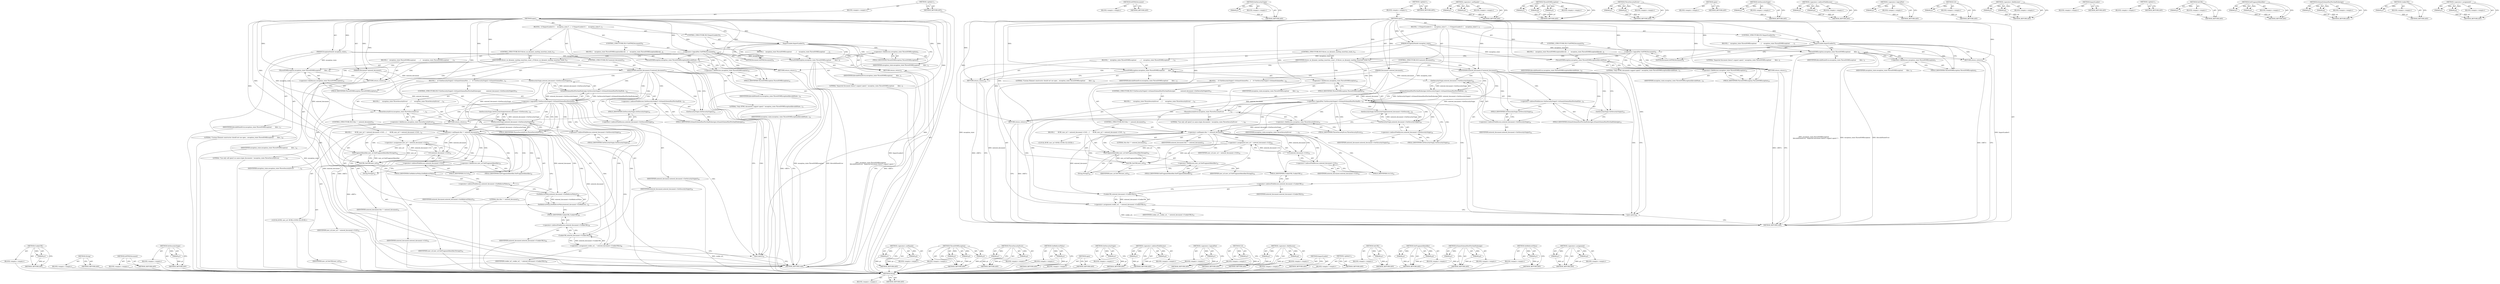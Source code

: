 digraph "&lt;operator&gt;.assignment" {
vulnerable_186 [label=<(METHOD,String)>];
vulnerable_187 [label=<(BLOCK,&lt;empty&gt;,&lt;empty&gt;)>];
vulnerable_188 [label=<(METHOD_RETURN,ANY)>];
vulnerable_141 [label=<(METHOD,IsHTMLDocument)>];
vulnerable_142 [label=<(BLOCK,&lt;empty&gt;,&lt;empty&gt;)>];
vulnerable_143 [label=<(METHOD_RETURN,ANY)>];
vulnerable_163 [label=<(METHOD,SetSecurityOrigin)>];
vulnerable_164 [label=<(PARAM,p1)>];
vulnerable_165 [label=<(BLOCK,&lt;empty&gt;,&lt;empty&gt;)>];
vulnerable_166 [label=<(METHOD_RETURN,ANY)>];
vulnerable_6 [label=<(METHOD,&lt;global&gt;)<SUB>1</SUB>>];
vulnerable_7 [label=<(BLOCK,&lt;empty&gt;,&lt;empty&gt;)<SUB>1</SUB>>];
vulnerable_8 [label=<(METHOD,open)<SUB>1</SUB>>];
vulnerable_9 [label=<(PARAM,Document* entered_document)<SUB>1</SUB>>];
vulnerable_10 [label=<(PARAM,ExceptionState&amp; exception_state)<SUB>2</SUB>>];
vulnerable_11 [label=<(BLOCK,{
  if (ImportLoader()) {
    exception_state.T...,{
  if (ImportLoader()) {
    exception_state.T...)<SUB>2</SUB>>];
vulnerable_12 [label=<(CONTROL_STRUCTURE,IF,if (ImportLoader()))<SUB>3</SUB>>];
vulnerable_13 [label=<(ImportLoader,ImportLoader())<SUB>3</SUB>>];
vulnerable_14 [label=<(BLOCK,{
    exception_state.ThrowDOMException(
      ...,{
    exception_state.ThrowDOMException(
      ...)<SUB>3</SUB>>];
vulnerable_15 [label=<(ThrowDOMException,exception_state.ThrowDOMException(
        kInv...)<SUB>4</SUB>>];
vulnerable_16 [label=<(&lt;operator&gt;.fieldAccess,exception_state.ThrowDOMException)<SUB>4</SUB>>];
vulnerable_17 [label=<(IDENTIFIER,exception_state,exception_state.ThrowDOMException(
        kInv...)<SUB>4</SUB>>];
vulnerable_18 [label=<(FIELD_IDENTIFIER,ThrowDOMException,ThrowDOMException)<SUB>4</SUB>>];
vulnerable_19 [label=<(IDENTIFIER,kInvalidStateError,exception_state.ThrowDOMException(
        kInv...)<SUB>5</SUB>>];
vulnerable_20 [label=<(LITERAL,&quot;Imported document doesn't support open().&quot;,exception_state.ThrowDOMException(
        kInv...)<SUB>5</SUB>>];
vulnerable_21 [label=<(RETURN,return;,return;)<SUB>6</SUB>>];
vulnerable_22 [label=<(CONTROL_STRUCTURE,IF,if (!IsHTMLDocument()))<SUB>9</SUB>>];
vulnerable_23 [label=<(&lt;operator&gt;.logicalNot,!IsHTMLDocument())<SUB>9</SUB>>];
vulnerable_24 [label=<(IsHTMLDocument,IsHTMLDocument())<SUB>9</SUB>>];
vulnerable_25 [label=<(BLOCK,{
    exception_state.ThrowDOMException(kInvali...,{
    exception_state.ThrowDOMException(kInvali...)<SUB>9</SUB>>];
vulnerable_26 [label=<(ThrowDOMException,exception_state.ThrowDOMException(kInvalidState...)<SUB>10</SUB>>];
vulnerable_27 [label=<(&lt;operator&gt;.fieldAccess,exception_state.ThrowDOMException)<SUB>10</SUB>>];
vulnerable_28 [label=<(IDENTIFIER,exception_state,exception_state.ThrowDOMException(kInvalidState...)<SUB>10</SUB>>];
vulnerable_29 [label=<(FIELD_IDENTIFIER,ThrowDOMException,ThrowDOMException)<SUB>10</SUB>>];
vulnerable_30 [label=<(IDENTIFIER,kInvalidStateError,exception_state.ThrowDOMException(kInvalidState...)<SUB>10</SUB>>];
vulnerable_31 [label=<(LITERAL,&quot;Only HTML documents support open().&quot;,exception_state.ThrowDOMException(kInvalidState...)<SUB>11</SUB>>];
vulnerable_32 [label=<(RETURN,return;,return;)<SUB>12</SUB>>];
vulnerable_33 [label=<(CONTROL_STRUCTURE,IF,if (throw_on_dynamic_markup_insertion_count_))<SUB>15</SUB>>];
vulnerable_34 [label=<(IDENTIFIER,throw_on_dynamic_markup_insertion_count_,if (throw_on_dynamic_markup_insertion_count_))<SUB>15</SUB>>];
vulnerable_35 [label=<(BLOCK,{
    exception_state.ThrowDOMException(
      ...,{
    exception_state.ThrowDOMException(
      ...)<SUB>15</SUB>>];
vulnerable_36 [label=<(ThrowDOMException,exception_state.ThrowDOMException(
        kInv...)<SUB>16</SUB>>];
vulnerable_37 [label=<(&lt;operator&gt;.fieldAccess,exception_state.ThrowDOMException)<SUB>16</SUB>>];
vulnerable_38 [label=<(IDENTIFIER,exception_state,exception_state.ThrowDOMException(
        kInv...)<SUB>16</SUB>>];
vulnerable_39 [label=<(FIELD_IDENTIFIER,ThrowDOMException,ThrowDOMException)<SUB>16</SUB>>];
vulnerable_40 [label=<(IDENTIFIER,kInvalidStateError,exception_state.ThrowDOMException(
        kInv...)<SUB>17</SUB>>];
vulnerable_41 [label=<(LITERAL,&quot;Custom Element constructor should not use open...,exception_state.ThrowDOMException(
        kInv...)<SUB>18</SUB>>];
vulnerable_42 [label=<(RETURN,return;,return;)<SUB>19</SUB>>];
vulnerable_43 [label=<(CONTROL_STRUCTURE,IF,if (entered_document))<SUB>22</SUB>>];
vulnerable_44 [label=<(IDENTIFIER,entered_document,if (entered_document))<SUB>22</SUB>>];
vulnerable_45 [label=<(BLOCK,{
    if (!GetSecurityOrigin()-&gt;IsSameSchemeHos...,{
    if (!GetSecurityOrigin()-&gt;IsSameSchemeHos...)<SUB>22</SUB>>];
vulnerable_46 [label=<(CONTROL_STRUCTURE,IF,if (!GetSecurityOrigin()-&gt;IsSameSchemeHostPortAndSuborigin(
            entered_document-&gt;GetSecurityOrigin())))<SUB>23</SUB>>];
vulnerable_47 [label=<(&lt;operator&gt;.logicalNot,!GetSecurityOrigin()-&gt;IsSameSchemeHostPortAndSu...)<SUB>23</SUB>>];
vulnerable_48 [label=<(IsSameSchemeHostPortAndSuborigin,GetSecurityOrigin()-&gt;IsSameSchemeHostPortAndSub...)<SUB>23</SUB>>];
vulnerable_49 [label=<(&lt;operator&gt;.indirectFieldAccess,GetSecurityOrigin()-&gt;IsSameSchemeHostPortAndSub...)<SUB>23</SUB>>];
vulnerable_50 [label=<(GetSecurityOrigin,GetSecurityOrigin())<SUB>23</SUB>>];
vulnerable_51 [label=<(FIELD_IDENTIFIER,IsSameSchemeHostPortAndSuborigin,IsSameSchemeHostPortAndSuborigin)<SUB>23</SUB>>];
vulnerable_52 [label=<(GetSecurityOrigin,entered_document-&gt;GetSecurityOrigin())<SUB>24</SUB>>];
vulnerable_53 [label=<(&lt;operator&gt;.indirectFieldAccess,entered_document-&gt;GetSecurityOrigin)<SUB>24</SUB>>];
vulnerable_54 [label=<(IDENTIFIER,entered_document,entered_document-&gt;GetSecurityOrigin())<SUB>24</SUB>>];
vulnerable_55 [label=<(FIELD_IDENTIFIER,GetSecurityOrigin,GetSecurityOrigin)<SUB>24</SUB>>];
vulnerable_56 [label=<(BLOCK,{
      exception_state.ThrowSecurityError(
   ...,{
      exception_state.ThrowSecurityError(
   ...)<SUB>24</SUB>>];
vulnerable_57 [label=<(ThrowSecurityError,exception_state.ThrowSecurityError(
          &quot;...)<SUB>25</SUB>>];
vulnerable_58 [label=<(&lt;operator&gt;.fieldAccess,exception_state.ThrowSecurityError)<SUB>25</SUB>>];
vulnerable_59 [label=<(IDENTIFIER,exception_state,exception_state.ThrowSecurityError(
          &quot;...)<SUB>25</SUB>>];
vulnerable_60 [label=<(FIELD_IDENTIFIER,ThrowSecurityError,ThrowSecurityError)<SUB>25</SUB>>];
vulnerable_61 [label=<(LITERAL,&quot;Can only call open() on same-origin documents.&quot;,exception_state.ThrowSecurityError(
          &quot;...)<SUB>26</SUB>>];
vulnerable_62 [label=<(RETURN,return;,return;)<SUB>27</SUB>>];
vulnerable_63 [label=<(SetSecurityOrigin,SetSecurityOrigin(entered_document-&gt;GetSecurity...)<SUB>29</SUB>>];
vulnerable_64 [label=<(GetSecurityOrigin,entered_document-&gt;GetSecurityOrigin())<SUB>29</SUB>>];
vulnerable_65 [label=<(&lt;operator&gt;.indirectFieldAccess,entered_document-&gt;GetSecurityOrigin)<SUB>29</SUB>>];
vulnerable_66 [label=<(IDENTIFIER,entered_document,entered_document-&gt;GetSecurityOrigin())<SUB>29</SUB>>];
vulnerable_67 [label=<(FIELD_IDENTIFIER,GetSecurityOrigin,GetSecurityOrigin)<SUB>29</SUB>>];
vulnerable_68 [label=<(CONTROL_STRUCTURE,IF,if (this != entered_document))<SUB>31</SUB>>];
vulnerable_69 [label=<(&lt;operator&gt;.notEquals,this != entered_document)<SUB>31</SUB>>];
vulnerable_70 [label=<(LITERAL,this,this != entered_document)<SUB>31</SUB>>];
vulnerable_71 [label=<(IDENTIFIER,entered_document,this != entered_document)<SUB>31</SUB>>];
vulnerable_72 [label=<(BLOCK,{
       KURL new_url = entered_document-&gt;Url()...,{
       KURL new_url = entered_document-&gt;Url()...)<SUB>31</SUB>>];
vulnerable_73 [label="<(LOCAL,KURL new_url: KURL)<SUB>32</SUB>>"];
vulnerable_74 [label=<(&lt;operator&gt;.assignment,new_url = entered_document-&gt;Url())<SUB>32</SUB>>];
vulnerable_75 [label=<(IDENTIFIER,new_url,new_url = entered_document-&gt;Url())<SUB>32</SUB>>];
vulnerable_76 [label=<(Url,entered_document-&gt;Url())<SUB>32</SUB>>];
vulnerable_77 [label=<(&lt;operator&gt;.indirectFieldAccess,entered_document-&gt;Url)<SUB>32</SUB>>];
vulnerable_78 [label=<(IDENTIFIER,entered_document,entered_document-&gt;Url())<SUB>32</SUB>>];
vulnerable_79 [label=<(FIELD_IDENTIFIER,Url,Url)<SUB>32</SUB>>];
vulnerable_80 [label=<(SetFragmentIdentifier,new_url.SetFragmentIdentifier(String()))<SUB>33</SUB>>];
vulnerable_81 [label=<(&lt;operator&gt;.fieldAccess,new_url.SetFragmentIdentifier)<SUB>33</SUB>>];
vulnerable_82 [label=<(IDENTIFIER,new_url,new_url.SetFragmentIdentifier(String()))<SUB>33</SUB>>];
vulnerable_83 [label=<(FIELD_IDENTIFIER,SetFragmentIdentifier,SetFragmentIdentifier)<SUB>33</SUB>>];
vulnerable_84 [label=<(String,String())<SUB>33</SUB>>];
vulnerable_85 [label=<(SetURL,SetURL(new_url))<SUB>34</SUB>>];
vulnerable_86 [label=<(IDENTIFIER,new_url,SetURL(new_url))<SUB>34</SUB>>];
vulnerable_87 [label=<(&lt;operator&gt;.assignment,cookie_url_ = entered_document-&gt;CookieURL())<SUB>37</SUB>>];
vulnerable_88 [label=<(IDENTIFIER,cookie_url_,cookie_url_ = entered_document-&gt;CookieURL())<SUB>37</SUB>>];
vulnerable_89 [label=<(CookieURL,entered_document-&gt;CookieURL())<SUB>37</SUB>>];
vulnerable_90 [label=<(&lt;operator&gt;.indirectFieldAccess,entered_document-&gt;CookieURL)<SUB>37</SUB>>];
vulnerable_91 [label=<(IDENTIFIER,entered_document,entered_document-&gt;CookieURL())<SUB>37</SUB>>];
vulnerable_92 [label=<(FIELD_IDENTIFIER,CookieURL,CookieURL)<SUB>37</SUB>>];
vulnerable_93 [label=<(open,open())<SUB>40</SUB>>];
vulnerable_94 [label=<(METHOD_RETURN,void)<SUB>1</SUB>>];
vulnerable_96 [label=<(METHOD_RETURN,ANY)<SUB>1</SUB>>];
vulnerable_167 [label=<(METHOD,&lt;operator&gt;.notEquals)>];
vulnerable_168 [label=<(PARAM,p1)>];
vulnerable_169 [label=<(PARAM,p2)>];
vulnerable_170 [label=<(BLOCK,&lt;empty&gt;,&lt;empty&gt;)>];
vulnerable_171 [label=<(METHOD_RETURN,ANY)>];
vulnerable_126 [label=<(METHOD,ThrowDOMException)>];
vulnerable_127 [label=<(PARAM,p1)>];
vulnerable_128 [label=<(PARAM,p2)>];
vulnerable_129 [label=<(PARAM,p3)>];
vulnerable_130 [label=<(BLOCK,&lt;empty&gt;,&lt;empty&gt;)>];
vulnerable_131 [label=<(METHOD_RETURN,ANY)>];
vulnerable_158 [label=<(METHOD,ThrowSecurityError)>];
vulnerable_159 [label=<(PARAM,p1)>];
vulnerable_160 [label=<(PARAM,p2)>];
vulnerable_161 [label=<(BLOCK,&lt;empty&gt;,&lt;empty&gt;)>];
vulnerable_162 [label=<(METHOD_RETURN,ANY)>];
vulnerable_197 [label=<(METHOD,open)>];
vulnerable_198 [label=<(BLOCK,&lt;empty&gt;,&lt;empty&gt;)>];
vulnerable_199 [label=<(METHOD_RETURN,ANY)>];
vulnerable_154 [label=<(METHOD,GetSecurityOrigin)>];
vulnerable_155 [label=<(PARAM,p1)>];
vulnerable_156 [label=<(BLOCK,&lt;empty&gt;,&lt;empty&gt;)>];
vulnerable_157 [label=<(METHOD_RETURN,ANY)>];
vulnerable_149 [label=<(METHOD,&lt;operator&gt;.indirectFieldAccess)>];
vulnerable_150 [label=<(PARAM,p1)>];
vulnerable_151 [label=<(PARAM,p2)>];
vulnerable_152 [label=<(BLOCK,&lt;empty&gt;,&lt;empty&gt;)>];
vulnerable_153 [label=<(METHOD_RETURN,ANY)>];
vulnerable_137 [label=<(METHOD,&lt;operator&gt;.logicalNot)>];
vulnerable_138 [label=<(PARAM,p1)>];
vulnerable_139 [label=<(BLOCK,&lt;empty&gt;,&lt;empty&gt;)>];
vulnerable_140 [label=<(METHOD_RETURN,ANY)>];
vulnerable_177 [label=<(METHOD,Url)>];
vulnerable_178 [label=<(PARAM,p1)>];
vulnerable_179 [label=<(BLOCK,&lt;empty&gt;,&lt;empty&gt;)>];
vulnerable_180 [label=<(METHOD_RETURN,ANY)>];
vulnerable_132 [label=<(METHOD,&lt;operator&gt;.fieldAccess)>];
vulnerable_133 [label=<(PARAM,p1)>];
vulnerable_134 [label=<(PARAM,p2)>];
vulnerable_135 [label=<(BLOCK,&lt;empty&gt;,&lt;empty&gt;)>];
vulnerable_136 [label=<(METHOD_RETURN,ANY)>];
vulnerable_123 [label=<(METHOD,ImportLoader)>];
vulnerable_124 [label=<(BLOCK,&lt;empty&gt;,&lt;empty&gt;)>];
vulnerable_125 [label=<(METHOD_RETURN,ANY)>];
vulnerable_117 [label=<(METHOD,&lt;global&gt;)<SUB>1</SUB>>];
vulnerable_118 [label=<(BLOCK,&lt;empty&gt;,&lt;empty&gt;)>];
vulnerable_119 [label=<(METHOD_RETURN,ANY)>];
vulnerable_189 [label=<(METHOD,SetURL)>];
vulnerable_190 [label=<(PARAM,p1)>];
vulnerable_191 [label=<(BLOCK,&lt;empty&gt;,&lt;empty&gt;)>];
vulnerable_192 [label=<(METHOD_RETURN,ANY)>];
vulnerable_181 [label=<(METHOD,SetFragmentIdentifier)>];
vulnerable_182 [label=<(PARAM,p1)>];
vulnerable_183 [label=<(PARAM,p2)>];
vulnerable_184 [label=<(BLOCK,&lt;empty&gt;,&lt;empty&gt;)>];
vulnerable_185 [label=<(METHOD_RETURN,ANY)>];
vulnerable_144 [label=<(METHOD,IsSameSchemeHostPortAndSuborigin)>];
vulnerable_145 [label=<(PARAM,p1)>];
vulnerable_146 [label=<(PARAM,p2)>];
vulnerable_147 [label=<(BLOCK,&lt;empty&gt;,&lt;empty&gt;)>];
vulnerable_148 [label=<(METHOD_RETURN,ANY)>];
vulnerable_193 [label=<(METHOD,CookieURL)>];
vulnerable_194 [label=<(PARAM,p1)>];
vulnerable_195 [label=<(BLOCK,&lt;empty&gt;,&lt;empty&gt;)>];
vulnerable_196 [label=<(METHOD_RETURN,ANY)>];
vulnerable_172 [label=<(METHOD,&lt;operator&gt;.assignment)>];
vulnerable_173 [label=<(PARAM,p1)>];
vulnerable_174 [label=<(PARAM,p2)>];
vulnerable_175 [label=<(BLOCK,&lt;empty&gt;,&lt;empty&gt;)>];
vulnerable_176 [label=<(METHOD_RETURN,ANY)>];
fixed_206 [label=<(METHOD,CookieURL)>];
fixed_207 [label=<(PARAM,p1)>];
fixed_208 [label=<(BLOCK,&lt;empty&gt;,&lt;empty&gt;)>];
fixed_209 [label=<(METHOD_RETURN,ANY)>];
fixed_191 [label=<(METHOD,String)>];
fixed_192 [label=<(BLOCK,&lt;empty&gt;,&lt;empty&gt;)>];
fixed_193 [label=<(METHOD_RETURN,ANY)>];
fixed_146 [label=<(METHOD,IsHTMLDocument)>];
fixed_147 [label=<(BLOCK,&lt;empty&gt;,&lt;empty&gt;)>];
fixed_148 [label=<(METHOD_RETURN,ANY)>];
fixed_168 [label=<(METHOD,SetSecurityOrigin)>];
fixed_169 [label=<(PARAM,p1)>];
fixed_170 [label=<(BLOCK,&lt;empty&gt;,&lt;empty&gt;)>];
fixed_171 [label=<(METHOD_RETURN,ANY)>];
fixed_6 [label=<(METHOD,&lt;global&gt;)<SUB>1</SUB>>];
fixed_7 [label=<(BLOCK,&lt;empty&gt;,&lt;empty&gt;)<SUB>1</SUB>>];
fixed_8 [label=<(METHOD,open)<SUB>1</SUB>>];
fixed_9 [label=<(PARAM,Document* entered_document)<SUB>1</SUB>>];
fixed_10 [label=<(PARAM,ExceptionState&amp; exception_state)<SUB>2</SUB>>];
fixed_11 [label=<(BLOCK,{
  if (ImportLoader()) {
    exception_state.T...,{
  if (ImportLoader()) {
    exception_state.T...)<SUB>2</SUB>>];
fixed_12 [label=<(CONTROL_STRUCTURE,IF,if (ImportLoader()))<SUB>3</SUB>>];
fixed_13 [label=<(ImportLoader,ImportLoader())<SUB>3</SUB>>];
fixed_14 [label=<(BLOCK,{
    exception_state.ThrowDOMException(
      ...,{
    exception_state.ThrowDOMException(
      ...)<SUB>3</SUB>>];
fixed_15 [label=<(ThrowDOMException,exception_state.ThrowDOMException(
        kInv...)<SUB>4</SUB>>];
fixed_16 [label=<(&lt;operator&gt;.fieldAccess,exception_state.ThrowDOMException)<SUB>4</SUB>>];
fixed_17 [label=<(IDENTIFIER,exception_state,exception_state.ThrowDOMException(
        kInv...)<SUB>4</SUB>>];
fixed_18 [label=<(FIELD_IDENTIFIER,ThrowDOMException,ThrowDOMException)<SUB>4</SUB>>];
fixed_19 [label=<(IDENTIFIER,kInvalidStateError,exception_state.ThrowDOMException(
        kInv...)<SUB>5</SUB>>];
fixed_20 [label=<(LITERAL,&quot;Imported document doesn't support open().&quot;,exception_state.ThrowDOMException(
        kInv...)<SUB>5</SUB>>];
fixed_21 [label=<(RETURN,return;,return;)<SUB>6</SUB>>];
fixed_22 [label=<(CONTROL_STRUCTURE,IF,if (!IsHTMLDocument()))<SUB>9</SUB>>];
fixed_23 [label=<(&lt;operator&gt;.logicalNot,!IsHTMLDocument())<SUB>9</SUB>>];
fixed_24 [label=<(IsHTMLDocument,IsHTMLDocument())<SUB>9</SUB>>];
fixed_25 [label=<(BLOCK,{
    exception_state.ThrowDOMException(kInvali...,{
    exception_state.ThrowDOMException(kInvali...)<SUB>9</SUB>>];
fixed_26 [label=<(ThrowDOMException,exception_state.ThrowDOMException(kInvalidState...)<SUB>10</SUB>>];
fixed_27 [label=<(&lt;operator&gt;.fieldAccess,exception_state.ThrowDOMException)<SUB>10</SUB>>];
fixed_28 [label=<(IDENTIFIER,exception_state,exception_state.ThrowDOMException(kInvalidState...)<SUB>10</SUB>>];
fixed_29 [label=<(FIELD_IDENTIFIER,ThrowDOMException,ThrowDOMException)<SUB>10</SUB>>];
fixed_30 [label=<(IDENTIFIER,kInvalidStateError,exception_state.ThrowDOMException(kInvalidState...)<SUB>10</SUB>>];
fixed_31 [label=<(LITERAL,&quot;Only HTML documents support open().&quot;,exception_state.ThrowDOMException(kInvalidState...)<SUB>11</SUB>>];
fixed_32 [label=<(RETURN,return;,return;)<SUB>12</SUB>>];
fixed_33 [label=<(CONTROL_STRUCTURE,IF,if (throw_on_dynamic_markup_insertion_count_))<SUB>15</SUB>>];
fixed_34 [label=<(IDENTIFIER,throw_on_dynamic_markup_insertion_count_,if (throw_on_dynamic_markup_insertion_count_))<SUB>15</SUB>>];
fixed_35 [label=<(BLOCK,{
    exception_state.ThrowDOMException(
      ...,{
    exception_state.ThrowDOMException(
      ...)<SUB>15</SUB>>];
fixed_36 [label=<(ThrowDOMException,exception_state.ThrowDOMException(
        kInv...)<SUB>16</SUB>>];
fixed_37 [label=<(&lt;operator&gt;.fieldAccess,exception_state.ThrowDOMException)<SUB>16</SUB>>];
fixed_38 [label=<(IDENTIFIER,exception_state,exception_state.ThrowDOMException(
        kInv...)<SUB>16</SUB>>];
fixed_39 [label=<(FIELD_IDENTIFIER,ThrowDOMException,ThrowDOMException)<SUB>16</SUB>>];
fixed_40 [label=<(IDENTIFIER,kInvalidStateError,exception_state.ThrowDOMException(
        kInv...)<SUB>17</SUB>>];
fixed_41 [label=<(LITERAL,&quot;Custom Element constructor should not use open...,exception_state.ThrowDOMException(
        kInv...)<SUB>18</SUB>>];
fixed_42 [label=<(RETURN,return;,return;)<SUB>19</SUB>>];
fixed_43 [label=<(CONTROL_STRUCTURE,IF,if (entered_document))<SUB>22</SUB>>];
fixed_44 [label=<(IDENTIFIER,entered_document,if (entered_document))<SUB>22</SUB>>];
fixed_45 [label=<(BLOCK,{
    if (!GetSecurityOrigin()-&gt;IsSameSchemeHos...,{
    if (!GetSecurityOrigin()-&gt;IsSameSchemeHos...)<SUB>22</SUB>>];
fixed_46 [label=<(CONTROL_STRUCTURE,IF,if (!GetSecurityOrigin()-&gt;IsSameSchemeHostPortAndSuborigin(
            entered_document-&gt;GetSecurityOrigin())))<SUB>23</SUB>>];
fixed_47 [label=<(&lt;operator&gt;.logicalNot,!GetSecurityOrigin()-&gt;IsSameSchemeHostPortAndSu...)<SUB>23</SUB>>];
fixed_48 [label=<(IsSameSchemeHostPortAndSuborigin,GetSecurityOrigin()-&gt;IsSameSchemeHostPortAndSub...)<SUB>23</SUB>>];
fixed_49 [label=<(&lt;operator&gt;.indirectFieldAccess,GetSecurityOrigin()-&gt;IsSameSchemeHostPortAndSub...)<SUB>23</SUB>>];
fixed_50 [label=<(GetSecurityOrigin,GetSecurityOrigin())<SUB>23</SUB>>];
fixed_51 [label=<(FIELD_IDENTIFIER,IsSameSchemeHostPortAndSuborigin,IsSameSchemeHostPortAndSuborigin)<SUB>23</SUB>>];
fixed_52 [label=<(GetSecurityOrigin,entered_document-&gt;GetSecurityOrigin())<SUB>24</SUB>>];
fixed_53 [label=<(&lt;operator&gt;.indirectFieldAccess,entered_document-&gt;GetSecurityOrigin)<SUB>24</SUB>>];
fixed_54 [label=<(IDENTIFIER,entered_document,entered_document-&gt;GetSecurityOrigin())<SUB>24</SUB>>];
fixed_55 [label=<(FIELD_IDENTIFIER,GetSecurityOrigin,GetSecurityOrigin)<SUB>24</SUB>>];
fixed_56 [label=<(BLOCK,{
      exception_state.ThrowSecurityError(
   ...,{
      exception_state.ThrowSecurityError(
   ...)<SUB>24</SUB>>];
fixed_57 [label=<(ThrowSecurityError,exception_state.ThrowSecurityError(
          &quot;...)<SUB>25</SUB>>];
fixed_58 [label=<(&lt;operator&gt;.fieldAccess,exception_state.ThrowSecurityError)<SUB>25</SUB>>];
fixed_59 [label=<(IDENTIFIER,exception_state,exception_state.ThrowSecurityError(
          &quot;...)<SUB>25</SUB>>];
fixed_60 [label=<(FIELD_IDENTIFIER,ThrowSecurityError,ThrowSecurityError)<SUB>25</SUB>>];
fixed_61 [label=<(LITERAL,&quot;Can only call open() on same-origin documents.&quot;,exception_state.ThrowSecurityError(
          &quot;...)<SUB>26</SUB>>];
fixed_62 [label=<(RETURN,return;,return;)<SUB>27</SUB>>];
fixed_63 [label=<(SetSecurityOrigin,SetSecurityOrigin(entered_document-&gt;GetSecurity...)<SUB>29</SUB>>];
fixed_64 [label=<(GetSecurityOrigin,entered_document-&gt;GetSecurityOrigin())<SUB>29</SUB>>];
fixed_65 [label=<(&lt;operator&gt;.indirectFieldAccess,entered_document-&gt;GetSecurityOrigin)<SUB>29</SUB>>];
fixed_66 [label=<(IDENTIFIER,entered_document,entered_document-&gt;GetSecurityOrigin())<SUB>29</SUB>>];
fixed_67 [label=<(FIELD_IDENTIFIER,GetSecurityOrigin,GetSecurityOrigin)<SUB>29</SUB>>];
fixed_68 [label=<(CONTROL_STRUCTURE,IF,if (this != entered_document))<SUB>31</SUB>>];
fixed_69 [label=<(&lt;operator&gt;.notEquals,this != entered_document)<SUB>31</SUB>>];
fixed_70 [label=<(LITERAL,this,this != entered_document)<SUB>31</SUB>>];
fixed_71 [label=<(IDENTIFIER,entered_document,this != entered_document)<SUB>31</SUB>>];
fixed_72 [label=<(BLOCK,{
       KURL new_url = entered_document-&gt;Url()...,{
       KURL new_url = entered_document-&gt;Url()...)<SUB>31</SUB>>];
fixed_73 [label="<(LOCAL,KURL new_url: KURL)<SUB>32</SUB>>"];
fixed_74 [label=<(&lt;operator&gt;.assignment,new_url = entered_document-&gt;Url())<SUB>32</SUB>>];
fixed_75 [label=<(IDENTIFIER,new_url,new_url = entered_document-&gt;Url())<SUB>32</SUB>>];
fixed_76 [label=<(Url,entered_document-&gt;Url())<SUB>32</SUB>>];
fixed_77 [label=<(&lt;operator&gt;.indirectFieldAccess,entered_document-&gt;Url)<SUB>32</SUB>>];
fixed_78 [label=<(IDENTIFIER,entered_document,entered_document-&gt;Url())<SUB>32</SUB>>];
fixed_79 [label=<(FIELD_IDENTIFIER,Url,Url)<SUB>32</SUB>>];
fixed_80 [label=<(SetFragmentIdentifier,new_url.SetFragmentIdentifier(String()))<SUB>33</SUB>>];
fixed_81 [label=<(&lt;operator&gt;.fieldAccess,new_url.SetFragmentIdentifier)<SUB>33</SUB>>];
fixed_82 [label=<(IDENTIFIER,new_url,new_url.SetFragmentIdentifier(String()))<SUB>33</SUB>>];
fixed_83 [label=<(FIELD_IDENTIFIER,SetFragmentIdentifier,SetFragmentIdentifier)<SUB>33</SUB>>];
fixed_84 [label=<(String,String())<SUB>33</SUB>>];
fixed_85 [label=<(SetURL,SetURL(new_url))<SUB>34</SUB>>];
fixed_86 [label=<(IDENTIFIER,new_url,SetURL(new_url))<SUB>34</SUB>>];
fixed_87 [label=<(SetReferrerPolicy,SetReferrerPolicy(entered_document-&gt;GetReferrer...)<SUB>35</SUB>>];
fixed_88 [label=<(GetReferrerPolicy,entered_document-&gt;GetReferrerPolicy())<SUB>35</SUB>>];
fixed_89 [label=<(&lt;operator&gt;.indirectFieldAccess,entered_document-&gt;GetReferrerPolicy)<SUB>35</SUB>>];
fixed_90 [label=<(IDENTIFIER,entered_document,entered_document-&gt;GetReferrerPolicy())<SUB>35</SUB>>];
fixed_91 [label=<(FIELD_IDENTIFIER,GetReferrerPolicy,GetReferrerPolicy)<SUB>35</SUB>>];
fixed_92 [label=<(&lt;operator&gt;.assignment,cookie_url_ = entered_document-&gt;CookieURL())<SUB>38</SUB>>];
fixed_93 [label=<(IDENTIFIER,cookie_url_,cookie_url_ = entered_document-&gt;CookieURL())<SUB>38</SUB>>];
fixed_94 [label=<(CookieURL,entered_document-&gt;CookieURL())<SUB>38</SUB>>];
fixed_95 [label=<(&lt;operator&gt;.indirectFieldAccess,entered_document-&gt;CookieURL)<SUB>38</SUB>>];
fixed_96 [label=<(IDENTIFIER,entered_document,entered_document-&gt;CookieURL())<SUB>38</SUB>>];
fixed_97 [label=<(FIELD_IDENTIFIER,CookieURL,CookieURL)<SUB>38</SUB>>];
fixed_98 [label=<(open,open())<SUB>41</SUB>>];
fixed_99 [label=<(METHOD_RETURN,void)<SUB>1</SUB>>];
fixed_101 [label=<(METHOD_RETURN,ANY)<SUB>1</SUB>>];
fixed_172 [label=<(METHOD,&lt;operator&gt;.notEquals)>];
fixed_173 [label=<(PARAM,p1)>];
fixed_174 [label=<(PARAM,p2)>];
fixed_175 [label=<(BLOCK,&lt;empty&gt;,&lt;empty&gt;)>];
fixed_176 [label=<(METHOD_RETURN,ANY)>];
fixed_131 [label=<(METHOD,ThrowDOMException)>];
fixed_132 [label=<(PARAM,p1)>];
fixed_133 [label=<(PARAM,p2)>];
fixed_134 [label=<(PARAM,p3)>];
fixed_135 [label=<(BLOCK,&lt;empty&gt;,&lt;empty&gt;)>];
fixed_136 [label=<(METHOD_RETURN,ANY)>];
fixed_163 [label=<(METHOD,ThrowSecurityError)>];
fixed_164 [label=<(PARAM,p1)>];
fixed_165 [label=<(PARAM,p2)>];
fixed_166 [label=<(BLOCK,&lt;empty&gt;,&lt;empty&gt;)>];
fixed_167 [label=<(METHOD_RETURN,ANY)>];
fixed_202 [label=<(METHOD,GetReferrerPolicy)>];
fixed_203 [label=<(PARAM,p1)>];
fixed_204 [label=<(BLOCK,&lt;empty&gt;,&lt;empty&gt;)>];
fixed_205 [label=<(METHOD_RETURN,ANY)>];
fixed_210 [label=<(METHOD,open)>];
fixed_211 [label=<(BLOCK,&lt;empty&gt;,&lt;empty&gt;)>];
fixed_212 [label=<(METHOD_RETURN,ANY)>];
fixed_159 [label=<(METHOD,GetSecurityOrigin)>];
fixed_160 [label=<(PARAM,p1)>];
fixed_161 [label=<(BLOCK,&lt;empty&gt;,&lt;empty&gt;)>];
fixed_162 [label=<(METHOD_RETURN,ANY)>];
fixed_154 [label=<(METHOD,&lt;operator&gt;.indirectFieldAccess)>];
fixed_155 [label=<(PARAM,p1)>];
fixed_156 [label=<(PARAM,p2)>];
fixed_157 [label=<(BLOCK,&lt;empty&gt;,&lt;empty&gt;)>];
fixed_158 [label=<(METHOD_RETURN,ANY)>];
fixed_142 [label=<(METHOD,&lt;operator&gt;.logicalNot)>];
fixed_143 [label=<(PARAM,p1)>];
fixed_144 [label=<(BLOCK,&lt;empty&gt;,&lt;empty&gt;)>];
fixed_145 [label=<(METHOD_RETURN,ANY)>];
fixed_182 [label=<(METHOD,Url)>];
fixed_183 [label=<(PARAM,p1)>];
fixed_184 [label=<(BLOCK,&lt;empty&gt;,&lt;empty&gt;)>];
fixed_185 [label=<(METHOD_RETURN,ANY)>];
fixed_137 [label=<(METHOD,&lt;operator&gt;.fieldAccess)>];
fixed_138 [label=<(PARAM,p1)>];
fixed_139 [label=<(PARAM,p2)>];
fixed_140 [label=<(BLOCK,&lt;empty&gt;,&lt;empty&gt;)>];
fixed_141 [label=<(METHOD_RETURN,ANY)>];
fixed_128 [label=<(METHOD,ImportLoader)>];
fixed_129 [label=<(BLOCK,&lt;empty&gt;,&lt;empty&gt;)>];
fixed_130 [label=<(METHOD_RETURN,ANY)>];
fixed_122 [label=<(METHOD,&lt;global&gt;)<SUB>1</SUB>>];
fixed_123 [label=<(BLOCK,&lt;empty&gt;,&lt;empty&gt;)>];
fixed_124 [label=<(METHOD_RETURN,ANY)>];
fixed_194 [label=<(METHOD,SetURL)>];
fixed_195 [label=<(PARAM,p1)>];
fixed_196 [label=<(BLOCK,&lt;empty&gt;,&lt;empty&gt;)>];
fixed_197 [label=<(METHOD_RETURN,ANY)>];
fixed_186 [label=<(METHOD,SetFragmentIdentifier)>];
fixed_187 [label=<(PARAM,p1)>];
fixed_188 [label=<(PARAM,p2)>];
fixed_189 [label=<(BLOCK,&lt;empty&gt;,&lt;empty&gt;)>];
fixed_190 [label=<(METHOD_RETURN,ANY)>];
fixed_149 [label=<(METHOD,IsSameSchemeHostPortAndSuborigin)>];
fixed_150 [label=<(PARAM,p1)>];
fixed_151 [label=<(PARAM,p2)>];
fixed_152 [label=<(BLOCK,&lt;empty&gt;,&lt;empty&gt;)>];
fixed_153 [label=<(METHOD_RETURN,ANY)>];
fixed_198 [label=<(METHOD,SetReferrerPolicy)>];
fixed_199 [label=<(PARAM,p1)>];
fixed_200 [label=<(BLOCK,&lt;empty&gt;,&lt;empty&gt;)>];
fixed_201 [label=<(METHOD_RETURN,ANY)>];
fixed_177 [label=<(METHOD,&lt;operator&gt;.assignment)>];
fixed_178 [label=<(PARAM,p1)>];
fixed_179 [label=<(PARAM,p2)>];
fixed_180 [label=<(BLOCK,&lt;empty&gt;,&lt;empty&gt;)>];
fixed_181 [label=<(METHOD_RETURN,ANY)>];
vulnerable_186 -> vulnerable_187  [key=0, label="AST: "];
vulnerable_186 -> vulnerable_188  [key=0, label="AST: "];
vulnerable_186 -> vulnerable_188  [key=1, label="CFG: "];
vulnerable_141 -> vulnerable_142  [key=0, label="AST: "];
vulnerable_141 -> vulnerable_143  [key=0, label="AST: "];
vulnerable_141 -> vulnerable_143  [key=1, label="CFG: "];
vulnerable_163 -> vulnerable_164  [key=0, label="AST: "];
vulnerable_163 -> vulnerable_164  [key=1, label="DDG: "];
vulnerable_163 -> vulnerable_165  [key=0, label="AST: "];
vulnerable_163 -> vulnerable_166  [key=0, label="AST: "];
vulnerable_163 -> vulnerable_166  [key=1, label="CFG: "];
vulnerable_164 -> vulnerable_166  [key=0, label="DDG: p1"];
vulnerable_6 -> vulnerable_7  [key=0, label="AST: "];
vulnerable_6 -> vulnerable_96  [key=0, label="AST: "];
vulnerable_6 -> vulnerable_96  [key=1, label="CFG: "];
vulnerable_7 -> vulnerable_8  [key=0, label="AST: "];
vulnerable_8 -> vulnerable_9  [key=0, label="AST: "];
vulnerable_8 -> vulnerable_9  [key=1, label="DDG: "];
vulnerable_8 -> vulnerable_10  [key=0, label="AST: "];
vulnerable_8 -> vulnerable_10  [key=1, label="DDG: "];
vulnerable_8 -> vulnerable_11  [key=0, label="AST: "];
vulnerable_8 -> vulnerable_94  [key=0, label="AST: "];
vulnerable_8 -> vulnerable_13  [key=0, label="CFG: "];
vulnerable_8 -> vulnerable_13  [key=1, label="DDG: "];
vulnerable_8 -> vulnerable_93  [key=0, label="DDG: "];
vulnerable_8 -> vulnerable_34  [key=0, label="DDG: "];
vulnerable_8 -> vulnerable_44  [key=0, label="DDG: "];
vulnerable_8 -> vulnerable_21  [key=0, label="DDG: "];
vulnerable_8 -> vulnerable_23  [key=0, label="DDG: "];
vulnerable_8 -> vulnerable_32  [key=0, label="DDG: "];
vulnerable_8 -> vulnerable_42  [key=0, label="DDG: "];
vulnerable_8 -> vulnerable_15  [key=0, label="DDG: "];
vulnerable_8 -> vulnerable_26  [key=0, label="DDG: "];
vulnerable_8 -> vulnerable_36  [key=0, label="DDG: "];
vulnerable_8 -> vulnerable_62  [key=0, label="DDG: "];
vulnerable_8 -> vulnerable_69  [key=0, label="DDG: "];
vulnerable_8 -> vulnerable_57  [key=0, label="DDG: "];
vulnerable_8 -> vulnerable_80  [key=0, label="DDG: "];
vulnerable_8 -> vulnerable_85  [key=0, label="DDG: "];
vulnerable_9 -> vulnerable_94  [key=0, label="DDG: entered_document"];
vulnerable_9 -> vulnerable_64  [key=0, label="DDG: entered_document"];
vulnerable_9 -> vulnerable_69  [key=0, label="DDG: entered_document"];
vulnerable_9 -> vulnerable_52  [key=0, label="DDG: entered_document"];
vulnerable_10 -> vulnerable_94  [key=0, label="DDG: exception_state"];
vulnerable_10 -> vulnerable_15  [key=0, label="DDG: exception_state"];
vulnerable_10 -> vulnerable_26  [key=0, label="DDG: exception_state"];
vulnerable_10 -> vulnerable_36  [key=0, label="DDG: exception_state"];
vulnerable_10 -> vulnerable_57  [key=0, label="DDG: exception_state"];
vulnerable_11 -> vulnerable_12  [key=0, label="AST: "];
vulnerable_11 -> vulnerable_22  [key=0, label="AST: "];
vulnerable_11 -> vulnerable_33  [key=0, label="AST: "];
vulnerable_11 -> vulnerable_43  [key=0, label="AST: "];
vulnerable_11 -> vulnerable_93  [key=0, label="AST: "];
vulnerable_12 -> vulnerable_13  [key=0, label="AST: "];
vulnerable_12 -> vulnerable_14  [key=0, label="AST: "];
vulnerable_13 -> vulnerable_24  [key=0, label="CFG: "];
vulnerable_13 -> vulnerable_24  [key=1, label="CDG: "];
vulnerable_13 -> vulnerable_18  [key=0, label="CFG: "];
vulnerable_13 -> vulnerable_18  [key=1, label="CDG: "];
vulnerable_13 -> vulnerable_94  [key=0, label="DDG: ImportLoader()"];
vulnerable_13 -> vulnerable_15  [key=0, label="CDG: "];
vulnerable_13 -> vulnerable_21  [key=0, label="CDG: "];
vulnerable_13 -> vulnerable_16  [key=0, label="CDG: "];
vulnerable_13 -> vulnerable_23  [key=0, label="CDG: "];
vulnerable_14 -> vulnerable_15  [key=0, label="AST: "];
vulnerable_14 -> vulnerable_21  [key=0, label="AST: "];
vulnerable_15 -> vulnerable_16  [key=0, label="AST: "];
vulnerable_15 -> vulnerable_19  [key=0, label="AST: "];
vulnerable_15 -> vulnerable_20  [key=0, label="AST: "];
vulnerable_15 -> vulnerable_21  [key=0, label="CFG: "];
vulnerable_15 -> vulnerable_94  [key=0, label="DDG: exception_state.ThrowDOMException"];
vulnerable_15 -> vulnerable_94  [key=1, label="DDG: kInvalidStateError"];
vulnerable_15 -> vulnerable_94  [key=2, label="DDG: exception_state.ThrowDOMException(
        kInvalidStateError, &quot;Imported document doesn't support open().&quot;)"];
vulnerable_16 -> vulnerable_17  [key=0, label="AST: "];
vulnerable_16 -> vulnerable_18  [key=0, label="AST: "];
vulnerable_16 -> vulnerable_15  [key=0, label="CFG: "];
vulnerable_18 -> vulnerable_16  [key=0, label="CFG: "];
vulnerable_21 -> vulnerable_94  [key=0, label="CFG: "];
vulnerable_21 -> vulnerable_94  [key=1, label="DDG: &lt;RET&gt;"];
vulnerable_22 -> vulnerable_23  [key=0, label="AST: "];
vulnerable_22 -> vulnerable_25  [key=0, label="AST: "];
vulnerable_23 -> vulnerable_24  [key=0, label="AST: "];
vulnerable_23 -> vulnerable_34  [key=0, label="CFG: "];
vulnerable_23 -> vulnerable_34  [key=1, label="CDG: "];
vulnerable_23 -> vulnerable_29  [key=0, label="CFG: "];
vulnerable_23 -> vulnerable_29  [key=1, label="CDG: "];
vulnerable_23 -> vulnerable_32  [key=0, label="CDG: "];
vulnerable_23 -> vulnerable_26  [key=0, label="CDG: "];
vulnerable_23 -> vulnerable_27  [key=0, label="CDG: "];
vulnerable_24 -> vulnerable_23  [key=0, label="CFG: "];
vulnerable_25 -> vulnerable_26  [key=0, label="AST: "];
vulnerable_25 -> vulnerable_32  [key=0, label="AST: "];
vulnerable_26 -> vulnerable_27  [key=0, label="AST: "];
vulnerable_26 -> vulnerable_30  [key=0, label="AST: "];
vulnerable_26 -> vulnerable_31  [key=0, label="AST: "];
vulnerable_26 -> vulnerable_32  [key=0, label="CFG: "];
vulnerable_27 -> vulnerable_28  [key=0, label="AST: "];
vulnerable_27 -> vulnerable_29  [key=0, label="AST: "];
vulnerable_27 -> vulnerable_26  [key=0, label="CFG: "];
vulnerable_29 -> vulnerable_27  [key=0, label="CFG: "];
vulnerable_32 -> vulnerable_94  [key=0, label="CFG: "];
vulnerable_32 -> vulnerable_94  [key=1, label="DDG: &lt;RET&gt;"];
vulnerable_33 -> vulnerable_34  [key=0, label="AST: "];
vulnerable_33 -> vulnerable_35  [key=0, label="AST: "];
vulnerable_34 -> vulnerable_44  [key=0, label="CFG: "];
vulnerable_34 -> vulnerable_44  [key=1, label="CDG: "];
vulnerable_34 -> vulnerable_39  [key=0, label="CFG: "];
vulnerable_34 -> vulnerable_39  [key=1, label="CDG: "];
vulnerable_34 -> vulnerable_42  [key=0, label="CDG: "];
vulnerable_34 -> vulnerable_37  [key=0, label="CDG: "];
vulnerable_34 -> vulnerable_36  [key=0, label="CDG: "];
vulnerable_35 -> vulnerable_36  [key=0, label="AST: "];
vulnerable_35 -> vulnerable_42  [key=0, label="AST: "];
vulnerable_36 -> vulnerable_37  [key=0, label="AST: "];
vulnerable_36 -> vulnerable_40  [key=0, label="AST: "];
vulnerable_36 -> vulnerable_41  [key=0, label="AST: "];
vulnerable_36 -> vulnerable_42  [key=0, label="CFG: "];
vulnerable_37 -> vulnerable_38  [key=0, label="AST: "];
vulnerable_37 -> vulnerable_39  [key=0, label="AST: "];
vulnerable_37 -> vulnerable_36  [key=0, label="CFG: "];
vulnerable_39 -> vulnerable_37  [key=0, label="CFG: "];
vulnerable_42 -> vulnerable_94  [key=0, label="CFG: "];
vulnerable_42 -> vulnerable_94  [key=1, label="DDG: &lt;RET&gt;"];
vulnerable_43 -> vulnerable_44  [key=0, label="AST: "];
vulnerable_43 -> vulnerable_45  [key=0, label="AST: "];
vulnerable_44 -> vulnerable_50  [key=0, label="CFG: "];
vulnerable_44 -> vulnerable_50  [key=1, label="CDG: "];
vulnerable_44 -> vulnerable_93  [key=0, label="CFG: "];
vulnerable_44 -> vulnerable_93  [key=1, label="CDG: "];
vulnerable_44 -> vulnerable_47  [key=0, label="CDG: "];
vulnerable_44 -> vulnerable_48  [key=0, label="CDG: "];
vulnerable_44 -> vulnerable_49  [key=0, label="CDG: "];
vulnerable_44 -> vulnerable_51  [key=0, label="CDG: "];
vulnerable_44 -> vulnerable_52  [key=0, label="CDG: "];
vulnerable_44 -> vulnerable_53  [key=0, label="CDG: "];
vulnerable_44 -> vulnerable_55  [key=0, label="CDG: "];
vulnerable_45 -> vulnerable_46  [key=0, label="AST: "];
vulnerable_45 -> vulnerable_63  [key=0, label="AST: "];
vulnerable_45 -> vulnerable_68  [key=0, label="AST: "];
vulnerable_45 -> vulnerable_87  [key=0, label="AST: "];
vulnerable_46 -> vulnerable_47  [key=0, label="AST: "];
vulnerable_46 -> vulnerable_56  [key=0, label="AST: "];
vulnerable_47 -> vulnerable_48  [key=0, label="AST: "];
vulnerable_47 -> vulnerable_60  [key=0, label="CFG: "];
vulnerable_47 -> vulnerable_60  [key=1, label="CDG: "];
vulnerable_47 -> vulnerable_67  [key=0, label="CFG: "];
vulnerable_47 -> vulnerable_67  [key=1, label="CDG: "];
vulnerable_47 -> vulnerable_64  [key=0, label="CDG: "];
vulnerable_47 -> vulnerable_57  [key=0, label="CDG: "];
vulnerable_47 -> vulnerable_89  [key=0, label="CDG: "];
vulnerable_47 -> vulnerable_69  [key=0, label="CDG: "];
vulnerable_47 -> vulnerable_92  [key=0, label="CDG: "];
vulnerable_47 -> vulnerable_65  [key=0, label="CDG: "];
vulnerable_47 -> vulnerable_87  [key=0, label="CDG: "];
vulnerable_47 -> vulnerable_93  [key=0, label="CDG: "];
vulnerable_47 -> vulnerable_90  [key=0, label="CDG: "];
vulnerable_47 -> vulnerable_58  [key=0, label="CDG: "];
vulnerable_47 -> vulnerable_63  [key=0, label="CDG: "];
vulnerable_47 -> vulnerable_62  [key=0, label="CDG: "];
vulnerable_48 -> vulnerable_49  [key=0, label="AST: "];
vulnerable_48 -> vulnerable_52  [key=0, label="AST: "];
vulnerable_48 -> vulnerable_47  [key=0, label="CFG: "];
vulnerable_48 -> vulnerable_47  [key=1, label="DDG: GetSecurityOrigin()-&gt;IsSameSchemeHostPortAndSuborigin"];
vulnerable_48 -> vulnerable_47  [key=2, label="DDG: entered_document-&gt;GetSecurityOrigin()"];
vulnerable_49 -> vulnerable_50  [key=0, label="AST: "];
vulnerable_49 -> vulnerable_51  [key=0, label="AST: "];
vulnerable_49 -> vulnerable_55  [key=0, label="CFG: "];
vulnerable_50 -> vulnerable_51  [key=0, label="CFG: "];
vulnerable_51 -> vulnerable_49  [key=0, label="CFG: "];
vulnerable_52 -> vulnerable_53  [key=0, label="AST: "];
vulnerable_52 -> vulnerable_48  [key=0, label="CFG: "];
vulnerable_52 -> vulnerable_48  [key=1, label="DDG: entered_document-&gt;GetSecurityOrigin"];
vulnerable_52 -> vulnerable_64  [key=0, label="DDG: entered_document-&gt;GetSecurityOrigin"];
vulnerable_53 -> vulnerable_54  [key=0, label="AST: "];
vulnerable_53 -> vulnerable_55  [key=0, label="AST: "];
vulnerable_53 -> vulnerable_52  [key=0, label="CFG: "];
vulnerable_55 -> vulnerable_53  [key=0, label="CFG: "];
vulnerable_56 -> vulnerable_57  [key=0, label="AST: "];
vulnerable_56 -> vulnerable_62  [key=0, label="AST: "];
vulnerable_57 -> vulnerable_58  [key=0, label="AST: "];
vulnerable_57 -> vulnerable_61  [key=0, label="AST: "];
vulnerable_57 -> vulnerable_62  [key=0, label="CFG: "];
vulnerable_58 -> vulnerable_59  [key=0, label="AST: "];
vulnerable_58 -> vulnerable_60  [key=0, label="AST: "];
vulnerable_58 -> vulnerable_57  [key=0, label="CFG: "];
vulnerable_60 -> vulnerable_58  [key=0, label="CFG: "];
vulnerable_62 -> vulnerable_94  [key=0, label="CFG: "];
vulnerable_62 -> vulnerable_94  [key=1, label="DDG: &lt;RET&gt;"];
vulnerable_63 -> vulnerable_64  [key=0, label="AST: "];
vulnerable_63 -> vulnerable_69  [key=0, label="CFG: "];
vulnerable_64 -> vulnerable_65  [key=0, label="AST: "];
vulnerable_64 -> vulnerable_63  [key=0, label="CFG: "];
vulnerable_64 -> vulnerable_63  [key=1, label="DDG: entered_document-&gt;GetSecurityOrigin"];
vulnerable_64 -> vulnerable_69  [key=0, label="DDG: entered_document-&gt;GetSecurityOrigin"];
vulnerable_65 -> vulnerable_66  [key=0, label="AST: "];
vulnerable_65 -> vulnerable_67  [key=0, label="AST: "];
vulnerable_65 -> vulnerable_64  [key=0, label="CFG: "];
vulnerable_67 -> vulnerable_65  [key=0, label="CFG: "];
vulnerable_68 -> vulnerable_69  [key=0, label="AST: "];
vulnerable_68 -> vulnerable_72  [key=0, label="AST: "];
vulnerable_69 -> vulnerable_70  [key=0, label="AST: "];
vulnerable_69 -> vulnerable_71  [key=0, label="AST: "];
vulnerable_69 -> vulnerable_79  [key=0, label="CFG: "];
vulnerable_69 -> vulnerable_79  [key=1, label="CDG: "];
vulnerable_69 -> vulnerable_92  [key=0, label="CFG: "];
vulnerable_69 -> vulnerable_89  [key=0, label="DDG: entered_document"];
vulnerable_69 -> vulnerable_76  [key=0, label="DDG: entered_document"];
vulnerable_69 -> vulnerable_76  [key=1, label="CDG: "];
vulnerable_69 -> vulnerable_77  [key=0, label="CDG: "];
vulnerable_69 -> vulnerable_81  [key=0, label="CDG: "];
vulnerable_69 -> vulnerable_84  [key=0, label="CDG: "];
vulnerable_69 -> vulnerable_85  [key=0, label="CDG: "];
vulnerable_69 -> vulnerable_74  [key=0, label="CDG: "];
vulnerable_69 -> vulnerable_80  [key=0, label="CDG: "];
vulnerable_69 -> vulnerable_83  [key=0, label="CDG: "];
vulnerable_72 -> vulnerable_73  [key=0, label="AST: "];
vulnerable_72 -> vulnerable_74  [key=0, label="AST: "];
vulnerable_72 -> vulnerable_80  [key=0, label="AST: "];
vulnerable_72 -> vulnerable_85  [key=0, label="AST: "];
vulnerable_74 -> vulnerable_75  [key=0, label="AST: "];
vulnerable_74 -> vulnerable_76  [key=0, label="AST: "];
vulnerable_74 -> vulnerable_83  [key=0, label="CFG: "];
vulnerable_74 -> vulnerable_80  [key=0, label="DDG: new_url"];
vulnerable_74 -> vulnerable_85  [key=0, label="DDG: new_url"];
vulnerable_76 -> vulnerable_77  [key=0, label="AST: "];
vulnerable_76 -> vulnerable_74  [key=0, label="CFG: "];
vulnerable_76 -> vulnerable_74  [key=1, label="DDG: entered_document-&gt;Url"];
vulnerable_77 -> vulnerable_78  [key=0, label="AST: "];
vulnerable_77 -> vulnerable_79  [key=0, label="AST: "];
vulnerable_77 -> vulnerable_76  [key=0, label="CFG: "];
vulnerable_79 -> vulnerable_77  [key=0, label="CFG: "];
vulnerable_80 -> vulnerable_81  [key=0, label="AST: "];
vulnerable_80 -> vulnerable_84  [key=0, label="AST: "];
vulnerable_80 -> vulnerable_85  [key=0, label="CFG: "];
vulnerable_80 -> vulnerable_85  [key=1, label="DDG: new_url.SetFragmentIdentifier"];
vulnerable_81 -> vulnerable_82  [key=0, label="AST: "];
vulnerable_81 -> vulnerable_83  [key=0, label="AST: "];
vulnerable_81 -> vulnerable_84  [key=0, label="CFG: "];
vulnerable_83 -> vulnerable_81  [key=0, label="CFG: "];
vulnerable_84 -> vulnerable_80  [key=0, label="CFG: "];
vulnerable_85 -> vulnerable_86  [key=0, label="AST: "];
vulnerable_85 -> vulnerable_92  [key=0, label="CFG: "];
vulnerable_87 -> vulnerable_88  [key=0, label="AST: "];
vulnerable_87 -> vulnerable_89  [key=0, label="AST: "];
vulnerable_87 -> vulnerable_93  [key=0, label="CFG: "];
vulnerable_87 -> vulnerable_94  [key=0, label="DDG: cookie_url_"];
vulnerable_89 -> vulnerable_90  [key=0, label="AST: "];
vulnerable_89 -> vulnerable_87  [key=0, label="CFG: "];
vulnerable_89 -> vulnerable_87  [key=1, label="DDG: entered_document-&gt;CookieURL"];
vulnerable_90 -> vulnerable_91  [key=0, label="AST: "];
vulnerable_90 -> vulnerable_92  [key=0, label="AST: "];
vulnerable_90 -> vulnerable_89  [key=0, label="CFG: "];
vulnerable_92 -> vulnerable_90  [key=0, label="CFG: "];
vulnerable_93 -> vulnerable_94  [key=0, label="CFG: "];
vulnerable_167 -> vulnerable_168  [key=0, label="AST: "];
vulnerable_167 -> vulnerable_168  [key=1, label="DDG: "];
vulnerable_167 -> vulnerable_170  [key=0, label="AST: "];
vulnerable_167 -> vulnerable_169  [key=0, label="AST: "];
vulnerable_167 -> vulnerable_169  [key=1, label="DDG: "];
vulnerable_167 -> vulnerable_171  [key=0, label="AST: "];
vulnerable_167 -> vulnerable_171  [key=1, label="CFG: "];
vulnerable_168 -> vulnerable_171  [key=0, label="DDG: p1"];
vulnerable_169 -> vulnerable_171  [key=0, label="DDG: p2"];
vulnerable_126 -> vulnerable_127  [key=0, label="AST: "];
vulnerable_126 -> vulnerable_127  [key=1, label="DDG: "];
vulnerable_126 -> vulnerable_130  [key=0, label="AST: "];
vulnerable_126 -> vulnerable_128  [key=0, label="AST: "];
vulnerable_126 -> vulnerable_128  [key=1, label="DDG: "];
vulnerable_126 -> vulnerable_131  [key=0, label="AST: "];
vulnerable_126 -> vulnerable_131  [key=1, label="CFG: "];
vulnerable_126 -> vulnerable_129  [key=0, label="AST: "];
vulnerable_126 -> vulnerable_129  [key=1, label="DDG: "];
vulnerable_127 -> vulnerable_131  [key=0, label="DDG: p1"];
vulnerable_128 -> vulnerable_131  [key=0, label="DDG: p2"];
vulnerable_129 -> vulnerable_131  [key=0, label="DDG: p3"];
vulnerable_158 -> vulnerable_159  [key=0, label="AST: "];
vulnerable_158 -> vulnerable_159  [key=1, label="DDG: "];
vulnerable_158 -> vulnerable_161  [key=0, label="AST: "];
vulnerable_158 -> vulnerable_160  [key=0, label="AST: "];
vulnerable_158 -> vulnerable_160  [key=1, label="DDG: "];
vulnerable_158 -> vulnerable_162  [key=0, label="AST: "];
vulnerable_158 -> vulnerable_162  [key=1, label="CFG: "];
vulnerable_159 -> vulnerable_162  [key=0, label="DDG: p1"];
vulnerable_160 -> vulnerable_162  [key=0, label="DDG: p2"];
vulnerable_197 -> vulnerable_198  [key=0, label="AST: "];
vulnerable_197 -> vulnerable_199  [key=0, label="AST: "];
vulnerable_197 -> vulnerable_199  [key=1, label="CFG: "];
vulnerable_154 -> vulnerable_155  [key=0, label="AST: "];
vulnerable_154 -> vulnerable_155  [key=1, label="DDG: "];
vulnerable_154 -> vulnerable_156  [key=0, label="AST: "];
vulnerable_154 -> vulnerable_157  [key=0, label="AST: "];
vulnerable_154 -> vulnerable_157  [key=1, label="CFG: "];
vulnerable_155 -> vulnerable_157  [key=0, label="DDG: p1"];
vulnerable_149 -> vulnerable_150  [key=0, label="AST: "];
vulnerable_149 -> vulnerable_150  [key=1, label="DDG: "];
vulnerable_149 -> vulnerable_152  [key=0, label="AST: "];
vulnerable_149 -> vulnerable_151  [key=0, label="AST: "];
vulnerable_149 -> vulnerable_151  [key=1, label="DDG: "];
vulnerable_149 -> vulnerable_153  [key=0, label="AST: "];
vulnerable_149 -> vulnerable_153  [key=1, label="CFG: "];
vulnerable_150 -> vulnerable_153  [key=0, label="DDG: p1"];
vulnerable_151 -> vulnerable_153  [key=0, label="DDG: p2"];
vulnerable_137 -> vulnerable_138  [key=0, label="AST: "];
vulnerable_137 -> vulnerable_138  [key=1, label="DDG: "];
vulnerable_137 -> vulnerable_139  [key=0, label="AST: "];
vulnerable_137 -> vulnerable_140  [key=0, label="AST: "];
vulnerable_137 -> vulnerable_140  [key=1, label="CFG: "];
vulnerable_138 -> vulnerable_140  [key=0, label="DDG: p1"];
vulnerable_177 -> vulnerable_178  [key=0, label="AST: "];
vulnerable_177 -> vulnerable_178  [key=1, label="DDG: "];
vulnerable_177 -> vulnerable_179  [key=0, label="AST: "];
vulnerable_177 -> vulnerable_180  [key=0, label="AST: "];
vulnerable_177 -> vulnerable_180  [key=1, label="CFG: "];
vulnerable_178 -> vulnerable_180  [key=0, label="DDG: p1"];
vulnerable_132 -> vulnerable_133  [key=0, label="AST: "];
vulnerable_132 -> vulnerable_133  [key=1, label="DDG: "];
vulnerable_132 -> vulnerable_135  [key=0, label="AST: "];
vulnerable_132 -> vulnerable_134  [key=0, label="AST: "];
vulnerable_132 -> vulnerable_134  [key=1, label="DDG: "];
vulnerable_132 -> vulnerable_136  [key=0, label="AST: "];
vulnerable_132 -> vulnerable_136  [key=1, label="CFG: "];
vulnerable_133 -> vulnerable_136  [key=0, label="DDG: p1"];
vulnerable_134 -> vulnerable_136  [key=0, label="DDG: p2"];
vulnerable_123 -> vulnerable_124  [key=0, label="AST: "];
vulnerable_123 -> vulnerable_125  [key=0, label="AST: "];
vulnerable_123 -> vulnerable_125  [key=1, label="CFG: "];
vulnerable_117 -> vulnerable_118  [key=0, label="AST: "];
vulnerable_117 -> vulnerable_119  [key=0, label="AST: "];
vulnerable_117 -> vulnerable_119  [key=1, label="CFG: "];
vulnerable_189 -> vulnerable_190  [key=0, label="AST: "];
vulnerable_189 -> vulnerable_190  [key=1, label="DDG: "];
vulnerable_189 -> vulnerable_191  [key=0, label="AST: "];
vulnerable_189 -> vulnerable_192  [key=0, label="AST: "];
vulnerable_189 -> vulnerable_192  [key=1, label="CFG: "];
vulnerable_190 -> vulnerable_192  [key=0, label="DDG: p1"];
vulnerable_181 -> vulnerable_182  [key=0, label="AST: "];
vulnerable_181 -> vulnerable_182  [key=1, label="DDG: "];
vulnerable_181 -> vulnerable_184  [key=0, label="AST: "];
vulnerable_181 -> vulnerable_183  [key=0, label="AST: "];
vulnerable_181 -> vulnerable_183  [key=1, label="DDG: "];
vulnerable_181 -> vulnerable_185  [key=0, label="AST: "];
vulnerable_181 -> vulnerable_185  [key=1, label="CFG: "];
vulnerable_182 -> vulnerable_185  [key=0, label="DDG: p1"];
vulnerable_183 -> vulnerable_185  [key=0, label="DDG: p2"];
vulnerable_144 -> vulnerable_145  [key=0, label="AST: "];
vulnerable_144 -> vulnerable_145  [key=1, label="DDG: "];
vulnerable_144 -> vulnerable_147  [key=0, label="AST: "];
vulnerable_144 -> vulnerable_146  [key=0, label="AST: "];
vulnerable_144 -> vulnerable_146  [key=1, label="DDG: "];
vulnerable_144 -> vulnerable_148  [key=0, label="AST: "];
vulnerable_144 -> vulnerable_148  [key=1, label="CFG: "];
vulnerable_145 -> vulnerable_148  [key=0, label="DDG: p1"];
vulnerable_146 -> vulnerable_148  [key=0, label="DDG: p2"];
vulnerable_193 -> vulnerable_194  [key=0, label="AST: "];
vulnerable_193 -> vulnerable_194  [key=1, label="DDG: "];
vulnerable_193 -> vulnerable_195  [key=0, label="AST: "];
vulnerable_193 -> vulnerable_196  [key=0, label="AST: "];
vulnerable_193 -> vulnerable_196  [key=1, label="CFG: "];
vulnerable_194 -> vulnerable_196  [key=0, label="DDG: p1"];
vulnerable_172 -> vulnerable_173  [key=0, label="AST: "];
vulnerable_172 -> vulnerable_173  [key=1, label="DDG: "];
vulnerable_172 -> vulnerable_175  [key=0, label="AST: "];
vulnerable_172 -> vulnerable_174  [key=0, label="AST: "];
vulnerable_172 -> vulnerable_174  [key=1, label="DDG: "];
vulnerable_172 -> vulnerable_176  [key=0, label="AST: "];
vulnerable_172 -> vulnerable_176  [key=1, label="CFG: "];
vulnerable_173 -> vulnerable_176  [key=0, label="DDG: p1"];
vulnerable_174 -> vulnerable_176  [key=0, label="DDG: p2"];
fixed_206 -> fixed_207  [key=0, label="AST: "];
fixed_206 -> fixed_207  [key=1, label="DDG: "];
fixed_206 -> fixed_208  [key=0, label="AST: "];
fixed_206 -> fixed_209  [key=0, label="AST: "];
fixed_206 -> fixed_209  [key=1, label="CFG: "];
fixed_207 -> fixed_209  [key=0, label="DDG: p1"];
fixed_208 -> vulnerable_186  [key=0];
fixed_209 -> vulnerable_186  [key=0];
fixed_191 -> fixed_192  [key=0, label="AST: "];
fixed_191 -> fixed_193  [key=0, label="AST: "];
fixed_191 -> fixed_193  [key=1, label="CFG: "];
fixed_192 -> vulnerable_186  [key=0];
fixed_193 -> vulnerable_186  [key=0];
fixed_146 -> fixed_147  [key=0, label="AST: "];
fixed_146 -> fixed_148  [key=0, label="AST: "];
fixed_146 -> fixed_148  [key=1, label="CFG: "];
fixed_147 -> vulnerable_186  [key=0];
fixed_148 -> vulnerable_186  [key=0];
fixed_168 -> fixed_169  [key=0, label="AST: "];
fixed_168 -> fixed_169  [key=1, label="DDG: "];
fixed_168 -> fixed_170  [key=0, label="AST: "];
fixed_168 -> fixed_171  [key=0, label="AST: "];
fixed_168 -> fixed_171  [key=1, label="CFG: "];
fixed_169 -> fixed_171  [key=0, label="DDG: p1"];
fixed_170 -> vulnerable_186  [key=0];
fixed_171 -> vulnerable_186  [key=0];
fixed_6 -> fixed_7  [key=0, label="AST: "];
fixed_6 -> fixed_101  [key=0, label="AST: "];
fixed_6 -> fixed_101  [key=1, label="CFG: "];
fixed_7 -> fixed_8  [key=0, label="AST: "];
fixed_8 -> fixed_9  [key=0, label="AST: "];
fixed_8 -> fixed_9  [key=1, label="DDG: "];
fixed_8 -> fixed_10  [key=0, label="AST: "];
fixed_8 -> fixed_10  [key=1, label="DDG: "];
fixed_8 -> fixed_11  [key=0, label="AST: "];
fixed_8 -> fixed_99  [key=0, label="AST: "];
fixed_8 -> fixed_13  [key=0, label="CFG: "];
fixed_8 -> fixed_13  [key=1, label="DDG: "];
fixed_8 -> fixed_98  [key=0, label="DDG: "];
fixed_8 -> fixed_34  [key=0, label="DDG: "];
fixed_8 -> fixed_44  [key=0, label="DDG: "];
fixed_8 -> fixed_21  [key=0, label="DDG: "];
fixed_8 -> fixed_23  [key=0, label="DDG: "];
fixed_8 -> fixed_32  [key=0, label="DDG: "];
fixed_8 -> fixed_42  [key=0, label="DDG: "];
fixed_8 -> fixed_15  [key=0, label="DDG: "];
fixed_8 -> fixed_26  [key=0, label="DDG: "];
fixed_8 -> fixed_36  [key=0, label="DDG: "];
fixed_8 -> fixed_62  [key=0, label="DDG: "];
fixed_8 -> fixed_69  [key=0, label="DDG: "];
fixed_8 -> fixed_57  [key=0, label="DDG: "];
fixed_8 -> fixed_80  [key=0, label="DDG: "];
fixed_8 -> fixed_85  [key=0, label="DDG: "];
fixed_9 -> fixed_99  [key=0, label="DDG: entered_document"];
fixed_9 -> fixed_64  [key=0, label="DDG: entered_document"];
fixed_9 -> fixed_69  [key=0, label="DDG: entered_document"];
fixed_9 -> fixed_52  [key=0, label="DDG: entered_document"];
fixed_10 -> fixed_99  [key=0, label="DDG: exception_state"];
fixed_10 -> fixed_15  [key=0, label="DDG: exception_state"];
fixed_10 -> fixed_26  [key=0, label="DDG: exception_state"];
fixed_10 -> fixed_36  [key=0, label="DDG: exception_state"];
fixed_10 -> fixed_57  [key=0, label="DDG: exception_state"];
fixed_11 -> fixed_12  [key=0, label="AST: "];
fixed_11 -> fixed_22  [key=0, label="AST: "];
fixed_11 -> fixed_33  [key=0, label="AST: "];
fixed_11 -> fixed_43  [key=0, label="AST: "];
fixed_11 -> fixed_98  [key=0, label="AST: "];
fixed_12 -> fixed_13  [key=0, label="AST: "];
fixed_12 -> fixed_14  [key=0, label="AST: "];
fixed_13 -> fixed_24  [key=0, label="CFG: "];
fixed_13 -> fixed_24  [key=1, label="CDG: "];
fixed_13 -> fixed_18  [key=0, label="CFG: "];
fixed_13 -> fixed_18  [key=1, label="CDG: "];
fixed_13 -> fixed_99  [key=0, label="DDG: ImportLoader()"];
fixed_13 -> fixed_15  [key=0, label="CDG: "];
fixed_13 -> fixed_21  [key=0, label="CDG: "];
fixed_13 -> fixed_16  [key=0, label="CDG: "];
fixed_13 -> fixed_23  [key=0, label="CDG: "];
fixed_14 -> fixed_15  [key=0, label="AST: "];
fixed_14 -> fixed_21  [key=0, label="AST: "];
fixed_15 -> fixed_16  [key=0, label="AST: "];
fixed_15 -> fixed_19  [key=0, label="AST: "];
fixed_15 -> fixed_20  [key=0, label="AST: "];
fixed_15 -> fixed_21  [key=0, label="CFG: "];
fixed_15 -> fixed_99  [key=0, label="DDG: exception_state.ThrowDOMException"];
fixed_15 -> fixed_99  [key=1, label="DDG: kInvalidStateError"];
fixed_15 -> fixed_99  [key=2, label="DDG: exception_state.ThrowDOMException(
        kInvalidStateError, &quot;Imported document doesn't support open().&quot;)"];
fixed_16 -> fixed_17  [key=0, label="AST: "];
fixed_16 -> fixed_18  [key=0, label="AST: "];
fixed_16 -> fixed_15  [key=0, label="CFG: "];
fixed_17 -> vulnerable_186  [key=0];
fixed_18 -> fixed_16  [key=0, label="CFG: "];
fixed_19 -> vulnerable_186  [key=0];
fixed_20 -> vulnerable_186  [key=0];
fixed_21 -> fixed_99  [key=0, label="CFG: "];
fixed_21 -> fixed_99  [key=1, label="DDG: &lt;RET&gt;"];
fixed_22 -> fixed_23  [key=0, label="AST: "];
fixed_22 -> fixed_25  [key=0, label="AST: "];
fixed_23 -> fixed_24  [key=0, label="AST: "];
fixed_23 -> fixed_34  [key=0, label="CFG: "];
fixed_23 -> fixed_34  [key=1, label="CDG: "];
fixed_23 -> fixed_29  [key=0, label="CFG: "];
fixed_23 -> fixed_29  [key=1, label="CDG: "];
fixed_23 -> fixed_32  [key=0, label="CDG: "];
fixed_23 -> fixed_26  [key=0, label="CDG: "];
fixed_23 -> fixed_27  [key=0, label="CDG: "];
fixed_24 -> fixed_23  [key=0, label="CFG: "];
fixed_25 -> fixed_26  [key=0, label="AST: "];
fixed_25 -> fixed_32  [key=0, label="AST: "];
fixed_26 -> fixed_27  [key=0, label="AST: "];
fixed_26 -> fixed_30  [key=0, label="AST: "];
fixed_26 -> fixed_31  [key=0, label="AST: "];
fixed_26 -> fixed_32  [key=0, label="CFG: "];
fixed_27 -> fixed_28  [key=0, label="AST: "];
fixed_27 -> fixed_29  [key=0, label="AST: "];
fixed_27 -> fixed_26  [key=0, label="CFG: "];
fixed_28 -> vulnerable_186  [key=0];
fixed_29 -> fixed_27  [key=0, label="CFG: "];
fixed_30 -> vulnerable_186  [key=0];
fixed_31 -> vulnerable_186  [key=0];
fixed_32 -> fixed_99  [key=0, label="CFG: "];
fixed_32 -> fixed_99  [key=1, label="DDG: &lt;RET&gt;"];
fixed_33 -> fixed_34  [key=0, label="AST: "];
fixed_33 -> fixed_35  [key=0, label="AST: "];
fixed_34 -> fixed_44  [key=0, label="CFG: "];
fixed_34 -> fixed_44  [key=1, label="CDG: "];
fixed_34 -> fixed_39  [key=0, label="CFG: "];
fixed_34 -> fixed_39  [key=1, label="CDG: "];
fixed_34 -> fixed_42  [key=0, label="CDG: "];
fixed_34 -> fixed_37  [key=0, label="CDG: "];
fixed_34 -> fixed_36  [key=0, label="CDG: "];
fixed_35 -> fixed_36  [key=0, label="AST: "];
fixed_35 -> fixed_42  [key=0, label="AST: "];
fixed_36 -> fixed_37  [key=0, label="AST: "];
fixed_36 -> fixed_40  [key=0, label="AST: "];
fixed_36 -> fixed_41  [key=0, label="AST: "];
fixed_36 -> fixed_42  [key=0, label="CFG: "];
fixed_37 -> fixed_38  [key=0, label="AST: "];
fixed_37 -> fixed_39  [key=0, label="AST: "];
fixed_37 -> fixed_36  [key=0, label="CFG: "];
fixed_38 -> vulnerable_186  [key=0];
fixed_39 -> fixed_37  [key=0, label="CFG: "];
fixed_40 -> vulnerable_186  [key=0];
fixed_41 -> vulnerable_186  [key=0];
fixed_42 -> fixed_99  [key=0, label="CFG: "];
fixed_42 -> fixed_99  [key=1, label="DDG: &lt;RET&gt;"];
fixed_43 -> fixed_44  [key=0, label="AST: "];
fixed_43 -> fixed_45  [key=0, label="AST: "];
fixed_44 -> fixed_50  [key=0, label="CFG: "];
fixed_44 -> fixed_50  [key=1, label="CDG: "];
fixed_44 -> fixed_98  [key=0, label="CFG: "];
fixed_44 -> fixed_98  [key=1, label="CDG: "];
fixed_44 -> fixed_47  [key=0, label="CDG: "];
fixed_44 -> fixed_48  [key=0, label="CDG: "];
fixed_44 -> fixed_49  [key=0, label="CDG: "];
fixed_44 -> fixed_51  [key=0, label="CDG: "];
fixed_44 -> fixed_52  [key=0, label="CDG: "];
fixed_44 -> fixed_53  [key=0, label="CDG: "];
fixed_44 -> fixed_55  [key=0, label="CDG: "];
fixed_45 -> fixed_46  [key=0, label="AST: "];
fixed_45 -> fixed_63  [key=0, label="AST: "];
fixed_45 -> fixed_68  [key=0, label="AST: "];
fixed_45 -> fixed_92  [key=0, label="AST: "];
fixed_46 -> fixed_47  [key=0, label="AST: "];
fixed_46 -> fixed_56  [key=0, label="AST: "];
fixed_47 -> fixed_48  [key=0, label="AST: "];
fixed_47 -> fixed_60  [key=0, label="CFG: "];
fixed_47 -> fixed_60  [key=1, label="CDG: "];
fixed_47 -> fixed_67  [key=0, label="CFG: "];
fixed_47 -> fixed_67  [key=1, label="CDG: "];
fixed_47 -> fixed_94  [key=0, label="CDG: "];
fixed_47 -> fixed_64  [key=0, label="CDG: "];
fixed_47 -> fixed_57  [key=0, label="CDG: "];
fixed_47 -> fixed_98  [key=0, label="CDG: "];
fixed_47 -> fixed_69  [key=0, label="CDG: "];
fixed_47 -> fixed_95  [key=0, label="CDG: "];
fixed_47 -> fixed_92  [key=0, label="CDG: "];
fixed_47 -> fixed_65  [key=0, label="CDG: "];
fixed_47 -> fixed_97  [key=0, label="CDG: "];
fixed_47 -> fixed_58  [key=0, label="CDG: "];
fixed_47 -> fixed_63  [key=0, label="CDG: "];
fixed_47 -> fixed_62  [key=0, label="CDG: "];
fixed_48 -> fixed_49  [key=0, label="AST: "];
fixed_48 -> fixed_52  [key=0, label="AST: "];
fixed_48 -> fixed_47  [key=0, label="CFG: "];
fixed_48 -> fixed_47  [key=1, label="DDG: GetSecurityOrigin()-&gt;IsSameSchemeHostPortAndSuborigin"];
fixed_48 -> fixed_47  [key=2, label="DDG: entered_document-&gt;GetSecurityOrigin()"];
fixed_49 -> fixed_50  [key=0, label="AST: "];
fixed_49 -> fixed_51  [key=0, label="AST: "];
fixed_49 -> fixed_55  [key=0, label="CFG: "];
fixed_50 -> fixed_51  [key=0, label="CFG: "];
fixed_51 -> fixed_49  [key=0, label="CFG: "];
fixed_52 -> fixed_53  [key=0, label="AST: "];
fixed_52 -> fixed_48  [key=0, label="CFG: "];
fixed_52 -> fixed_48  [key=1, label="DDG: entered_document-&gt;GetSecurityOrigin"];
fixed_52 -> fixed_64  [key=0, label="DDG: entered_document-&gt;GetSecurityOrigin"];
fixed_53 -> fixed_54  [key=0, label="AST: "];
fixed_53 -> fixed_55  [key=0, label="AST: "];
fixed_53 -> fixed_52  [key=0, label="CFG: "];
fixed_54 -> vulnerable_186  [key=0];
fixed_55 -> fixed_53  [key=0, label="CFG: "];
fixed_56 -> fixed_57  [key=0, label="AST: "];
fixed_56 -> fixed_62  [key=0, label="AST: "];
fixed_57 -> fixed_58  [key=0, label="AST: "];
fixed_57 -> fixed_61  [key=0, label="AST: "];
fixed_57 -> fixed_62  [key=0, label="CFG: "];
fixed_58 -> fixed_59  [key=0, label="AST: "];
fixed_58 -> fixed_60  [key=0, label="AST: "];
fixed_58 -> fixed_57  [key=0, label="CFG: "];
fixed_59 -> vulnerable_186  [key=0];
fixed_60 -> fixed_58  [key=0, label="CFG: "];
fixed_61 -> vulnerable_186  [key=0];
fixed_62 -> fixed_99  [key=0, label="CFG: "];
fixed_62 -> fixed_99  [key=1, label="DDG: &lt;RET&gt;"];
fixed_63 -> fixed_64  [key=0, label="AST: "];
fixed_63 -> fixed_69  [key=0, label="CFG: "];
fixed_64 -> fixed_65  [key=0, label="AST: "];
fixed_64 -> fixed_63  [key=0, label="CFG: "];
fixed_64 -> fixed_63  [key=1, label="DDG: entered_document-&gt;GetSecurityOrigin"];
fixed_64 -> fixed_69  [key=0, label="DDG: entered_document-&gt;GetSecurityOrigin"];
fixed_65 -> fixed_66  [key=0, label="AST: "];
fixed_65 -> fixed_67  [key=0, label="AST: "];
fixed_65 -> fixed_64  [key=0, label="CFG: "];
fixed_66 -> vulnerable_186  [key=0];
fixed_67 -> fixed_65  [key=0, label="CFG: "];
fixed_68 -> fixed_69  [key=0, label="AST: "];
fixed_68 -> fixed_72  [key=0, label="AST: "];
fixed_69 -> fixed_70  [key=0, label="AST: "];
fixed_69 -> fixed_71  [key=0, label="AST: "];
fixed_69 -> fixed_79  [key=0, label="CFG: "];
fixed_69 -> fixed_79  [key=1, label="CDG: "];
fixed_69 -> fixed_97  [key=0, label="CFG: "];
fixed_69 -> fixed_94  [key=0, label="DDG: entered_document"];
fixed_69 -> fixed_76  [key=0, label="DDG: entered_document"];
fixed_69 -> fixed_76  [key=1, label="CDG: "];
fixed_69 -> fixed_88  [key=0, label="DDG: entered_document"];
fixed_69 -> fixed_88  [key=1, label="CDG: "];
fixed_69 -> fixed_77  [key=0, label="CDG: "];
fixed_69 -> fixed_89  [key=0, label="CDG: "];
fixed_69 -> fixed_81  [key=0, label="CDG: "];
fixed_69 -> fixed_84  [key=0, label="CDG: "];
fixed_69 -> fixed_85  [key=0, label="CDG: "];
fixed_69 -> fixed_74  [key=0, label="CDG: "];
fixed_69 -> fixed_87  [key=0, label="CDG: "];
fixed_69 -> fixed_91  [key=0, label="CDG: "];
fixed_69 -> fixed_80  [key=0, label="CDG: "];
fixed_69 -> fixed_83  [key=0, label="CDG: "];
fixed_70 -> vulnerable_186  [key=0];
fixed_71 -> vulnerable_186  [key=0];
fixed_72 -> fixed_73  [key=0, label="AST: "];
fixed_72 -> fixed_74  [key=0, label="AST: "];
fixed_72 -> fixed_80  [key=0, label="AST: "];
fixed_72 -> fixed_85  [key=0, label="AST: "];
fixed_72 -> fixed_87  [key=0, label="AST: "];
fixed_73 -> vulnerable_186  [key=0];
fixed_74 -> fixed_75  [key=0, label="AST: "];
fixed_74 -> fixed_76  [key=0, label="AST: "];
fixed_74 -> fixed_83  [key=0, label="CFG: "];
fixed_74 -> fixed_80  [key=0, label="DDG: new_url"];
fixed_74 -> fixed_85  [key=0, label="DDG: new_url"];
fixed_75 -> vulnerable_186  [key=0];
fixed_76 -> fixed_77  [key=0, label="AST: "];
fixed_76 -> fixed_74  [key=0, label="CFG: "];
fixed_76 -> fixed_74  [key=1, label="DDG: entered_document-&gt;Url"];
fixed_77 -> fixed_78  [key=0, label="AST: "];
fixed_77 -> fixed_79  [key=0, label="AST: "];
fixed_77 -> fixed_76  [key=0, label="CFG: "];
fixed_78 -> vulnerable_186  [key=0];
fixed_79 -> fixed_77  [key=0, label="CFG: "];
fixed_80 -> fixed_81  [key=0, label="AST: "];
fixed_80 -> fixed_84  [key=0, label="AST: "];
fixed_80 -> fixed_85  [key=0, label="CFG: "];
fixed_80 -> fixed_85  [key=1, label="DDG: new_url.SetFragmentIdentifier"];
fixed_81 -> fixed_82  [key=0, label="AST: "];
fixed_81 -> fixed_83  [key=0, label="AST: "];
fixed_81 -> fixed_84  [key=0, label="CFG: "];
fixed_82 -> vulnerable_186  [key=0];
fixed_83 -> fixed_81  [key=0, label="CFG: "];
fixed_84 -> fixed_80  [key=0, label="CFG: "];
fixed_85 -> fixed_86  [key=0, label="AST: "];
fixed_85 -> fixed_91  [key=0, label="CFG: "];
fixed_86 -> vulnerable_186  [key=0];
fixed_87 -> fixed_88  [key=0, label="AST: "];
fixed_87 -> fixed_97  [key=0, label="CFG: "];
fixed_88 -> fixed_89  [key=0, label="AST: "];
fixed_88 -> fixed_87  [key=0, label="CFG: "];
fixed_88 -> fixed_87  [key=1, label="DDG: entered_document-&gt;GetReferrerPolicy"];
fixed_89 -> fixed_90  [key=0, label="AST: "];
fixed_89 -> fixed_91  [key=0, label="AST: "];
fixed_89 -> fixed_88  [key=0, label="CFG: "];
fixed_90 -> vulnerable_186  [key=0];
fixed_91 -> fixed_89  [key=0, label="CFG: "];
fixed_92 -> fixed_93  [key=0, label="AST: "];
fixed_92 -> fixed_94  [key=0, label="AST: "];
fixed_92 -> fixed_98  [key=0, label="CFG: "];
fixed_92 -> fixed_99  [key=0, label="DDG: cookie_url_"];
fixed_93 -> vulnerable_186  [key=0];
fixed_94 -> fixed_95  [key=0, label="AST: "];
fixed_94 -> fixed_92  [key=0, label="CFG: "];
fixed_94 -> fixed_92  [key=1, label="DDG: entered_document-&gt;CookieURL"];
fixed_95 -> fixed_96  [key=0, label="AST: "];
fixed_95 -> fixed_97  [key=0, label="AST: "];
fixed_95 -> fixed_94  [key=0, label="CFG: "];
fixed_96 -> vulnerable_186  [key=0];
fixed_97 -> fixed_95  [key=0, label="CFG: "];
fixed_98 -> fixed_99  [key=0, label="CFG: "];
fixed_99 -> vulnerable_186  [key=0];
fixed_101 -> vulnerable_186  [key=0];
fixed_172 -> fixed_173  [key=0, label="AST: "];
fixed_172 -> fixed_173  [key=1, label="DDG: "];
fixed_172 -> fixed_175  [key=0, label="AST: "];
fixed_172 -> fixed_174  [key=0, label="AST: "];
fixed_172 -> fixed_174  [key=1, label="DDG: "];
fixed_172 -> fixed_176  [key=0, label="AST: "];
fixed_172 -> fixed_176  [key=1, label="CFG: "];
fixed_173 -> fixed_176  [key=0, label="DDG: p1"];
fixed_174 -> fixed_176  [key=0, label="DDG: p2"];
fixed_175 -> vulnerable_186  [key=0];
fixed_176 -> vulnerable_186  [key=0];
fixed_131 -> fixed_132  [key=0, label="AST: "];
fixed_131 -> fixed_132  [key=1, label="DDG: "];
fixed_131 -> fixed_135  [key=0, label="AST: "];
fixed_131 -> fixed_133  [key=0, label="AST: "];
fixed_131 -> fixed_133  [key=1, label="DDG: "];
fixed_131 -> fixed_136  [key=0, label="AST: "];
fixed_131 -> fixed_136  [key=1, label="CFG: "];
fixed_131 -> fixed_134  [key=0, label="AST: "];
fixed_131 -> fixed_134  [key=1, label="DDG: "];
fixed_132 -> fixed_136  [key=0, label="DDG: p1"];
fixed_133 -> fixed_136  [key=0, label="DDG: p2"];
fixed_134 -> fixed_136  [key=0, label="DDG: p3"];
fixed_135 -> vulnerable_186  [key=0];
fixed_136 -> vulnerable_186  [key=0];
fixed_163 -> fixed_164  [key=0, label="AST: "];
fixed_163 -> fixed_164  [key=1, label="DDG: "];
fixed_163 -> fixed_166  [key=0, label="AST: "];
fixed_163 -> fixed_165  [key=0, label="AST: "];
fixed_163 -> fixed_165  [key=1, label="DDG: "];
fixed_163 -> fixed_167  [key=0, label="AST: "];
fixed_163 -> fixed_167  [key=1, label="CFG: "];
fixed_164 -> fixed_167  [key=0, label="DDG: p1"];
fixed_165 -> fixed_167  [key=0, label="DDG: p2"];
fixed_166 -> vulnerable_186  [key=0];
fixed_167 -> vulnerable_186  [key=0];
fixed_202 -> fixed_203  [key=0, label="AST: "];
fixed_202 -> fixed_203  [key=1, label="DDG: "];
fixed_202 -> fixed_204  [key=0, label="AST: "];
fixed_202 -> fixed_205  [key=0, label="AST: "];
fixed_202 -> fixed_205  [key=1, label="CFG: "];
fixed_203 -> fixed_205  [key=0, label="DDG: p1"];
fixed_204 -> vulnerable_186  [key=0];
fixed_205 -> vulnerable_186  [key=0];
fixed_210 -> fixed_211  [key=0, label="AST: "];
fixed_210 -> fixed_212  [key=0, label="AST: "];
fixed_210 -> fixed_212  [key=1, label="CFG: "];
fixed_211 -> vulnerable_186  [key=0];
fixed_212 -> vulnerable_186  [key=0];
fixed_159 -> fixed_160  [key=0, label="AST: "];
fixed_159 -> fixed_160  [key=1, label="DDG: "];
fixed_159 -> fixed_161  [key=0, label="AST: "];
fixed_159 -> fixed_162  [key=0, label="AST: "];
fixed_159 -> fixed_162  [key=1, label="CFG: "];
fixed_160 -> fixed_162  [key=0, label="DDG: p1"];
fixed_161 -> vulnerable_186  [key=0];
fixed_162 -> vulnerable_186  [key=0];
fixed_154 -> fixed_155  [key=0, label="AST: "];
fixed_154 -> fixed_155  [key=1, label="DDG: "];
fixed_154 -> fixed_157  [key=0, label="AST: "];
fixed_154 -> fixed_156  [key=0, label="AST: "];
fixed_154 -> fixed_156  [key=1, label="DDG: "];
fixed_154 -> fixed_158  [key=0, label="AST: "];
fixed_154 -> fixed_158  [key=1, label="CFG: "];
fixed_155 -> fixed_158  [key=0, label="DDG: p1"];
fixed_156 -> fixed_158  [key=0, label="DDG: p2"];
fixed_157 -> vulnerable_186  [key=0];
fixed_158 -> vulnerable_186  [key=0];
fixed_142 -> fixed_143  [key=0, label="AST: "];
fixed_142 -> fixed_143  [key=1, label="DDG: "];
fixed_142 -> fixed_144  [key=0, label="AST: "];
fixed_142 -> fixed_145  [key=0, label="AST: "];
fixed_142 -> fixed_145  [key=1, label="CFG: "];
fixed_143 -> fixed_145  [key=0, label="DDG: p1"];
fixed_144 -> vulnerable_186  [key=0];
fixed_145 -> vulnerable_186  [key=0];
fixed_182 -> fixed_183  [key=0, label="AST: "];
fixed_182 -> fixed_183  [key=1, label="DDG: "];
fixed_182 -> fixed_184  [key=0, label="AST: "];
fixed_182 -> fixed_185  [key=0, label="AST: "];
fixed_182 -> fixed_185  [key=1, label="CFG: "];
fixed_183 -> fixed_185  [key=0, label="DDG: p1"];
fixed_184 -> vulnerable_186  [key=0];
fixed_185 -> vulnerable_186  [key=0];
fixed_137 -> fixed_138  [key=0, label="AST: "];
fixed_137 -> fixed_138  [key=1, label="DDG: "];
fixed_137 -> fixed_140  [key=0, label="AST: "];
fixed_137 -> fixed_139  [key=0, label="AST: "];
fixed_137 -> fixed_139  [key=1, label="DDG: "];
fixed_137 -> fixed_141  [key=0, label="AST: "];
fixed_137 -> fixed_141  [key=1, label="CFG: "];
fixed_138 -> fixed_141  [key=0, label="DDG: p1"];
fixed_139 -> fixed_141  [key=0, label="DDG: p2"];
fixed_140 -> vulnerable_186  [key=0];
fixed_141 -> vulnerable_186  [key=0];
fixed_128 -> fixed_129  [key=0, label="AST: "];
fixed_128 -> fixed_130  [key=0, label="AST: "];
fixed_128 -> fixed_130  [key=1, label="CFG: "];
fixed_129 -> vulnerable_186  [key=0];
fixed_130 -> vulnerable_186  [key=0];
fixed_122 -> fixed_123  [key=0, label="AST: "];
fixed_122 -> fixed_124  [key=0, label="AST: "];
fixed_122 -> fixed_124  [key=1, label="CFG: "];
fixed_123 -> vulnerable_186  [key=0];
fixed_124 -> vulnerable_186  [key=0];
fixed_194 -> fixed_195  [key=0, label="AST: "];
fixed_194 -> fixed_195  [key=1, label="DDG: "];
fixed_194 -> fixed_196  [key=0, label="AST: "];
fixed_194 -> fixed_197  [key=0, label="AST: "];
fixed_194 -> fixed_197  [key=1, label="CFG: "];
fixed_195 -> fixed_197  [key=0, label="DDG: p1"];
fixed_196 -> vulnerable_186  [key=0];
fixed_197 -> vulnerable_186  [key=0];
fixed_186 -> fixed_187  [key=0, label="AST: "];
fixed_186 -> fixed_187  [key=1, label="DDG: "];
fixed_186 -> fixed_189  [key=0, label="AST: "];
fixed_186 -> fixed_188  [key=0, label="AST: "];
fixed_186 -> fixed_188  [key=1, label="DDG: "];
fixed_186 -> fixed_190  [key=0, label="AST: "];
fixed_186 -> fixed_190  [key=1, label="CFG: "];
fixed_187 -> fixed_190  [key=0, label="DDG: p1"];
fixed_188 -> fixed_190  [key=0, label="DDG: p2"];
fixed_189 -> vulnerable_186  [key=0];
fixed_190 -> vulnerable_186  [key=0];
fixed_149 -> fixed_150  [key=0, label="AST: "];
fixed_149 -> fixed_150  [key=1, label="DDG: "];
fixed_149 -> fixed_152  [key=0, label="AST: "];
fixed_149 -> fixed_151  [key=0, label="AST: "];
fixed_149 -> fixed_151  [key=1, label="DDG: "];
fixed_149 -> fixed_153  [key=0, label="AST: "];
fixed_149 -> fixed_153  [key=1, label="CFG: "];
fixed_150 -> fixed_153  [key=0, label="DDG: p1"];
fixed_151 -> fixed_153  [key=0, label="DDG: p2"];
fixed_152 -> vulnerable_186  [key=0];
fixed_153 -> vulnerable_186  [key=0];
fixed_198 -> fixed_199  [key=0, label="AST: "];
fixed_198 -> fixed_199  [key=1, label="DDG: "];
fixed_198 -> fixed_200  [key=0, label="AST: "];
fixed_198 -> fixed_201  [key=0, label="AST: "];
fixed_198 -> fixed_201  [key=1, label="CFG: "];
fixed_199 -> fixed_201  [key=0, label="DDG: p1"];
fixed_200 -> vulnerable_186  [key=0];
fixed_201 -> vulnerable_186  [key=0];
fixed_177 -> fixed_178  [key=0, label="AST: "];
fixed_177 -> fixed_178  [key=1, label="DDG: "];
fixed_177 -> fixed_180  [key=0, label="AST: "];
fixed_177 -> fixed_179  [key=0, label="AST: "];
fixed_177 -> fixed_179  [key=1, label="DDG: "];
fixed_177 -> fixed_181  [key=0, label="AST: "];
fixed_177 -> fixed_181  [key=1, label="CFG: "];
fixed_178 -> fixed_181  [key=0, label="DDG: p1"];
fixed_179 -> fixed_181  [key=0, label="DDG: p2"];
fixed_180 -> vulnerable_186  [key=0];
fixed_181 -> vulnerable_186  [key=0];
}
